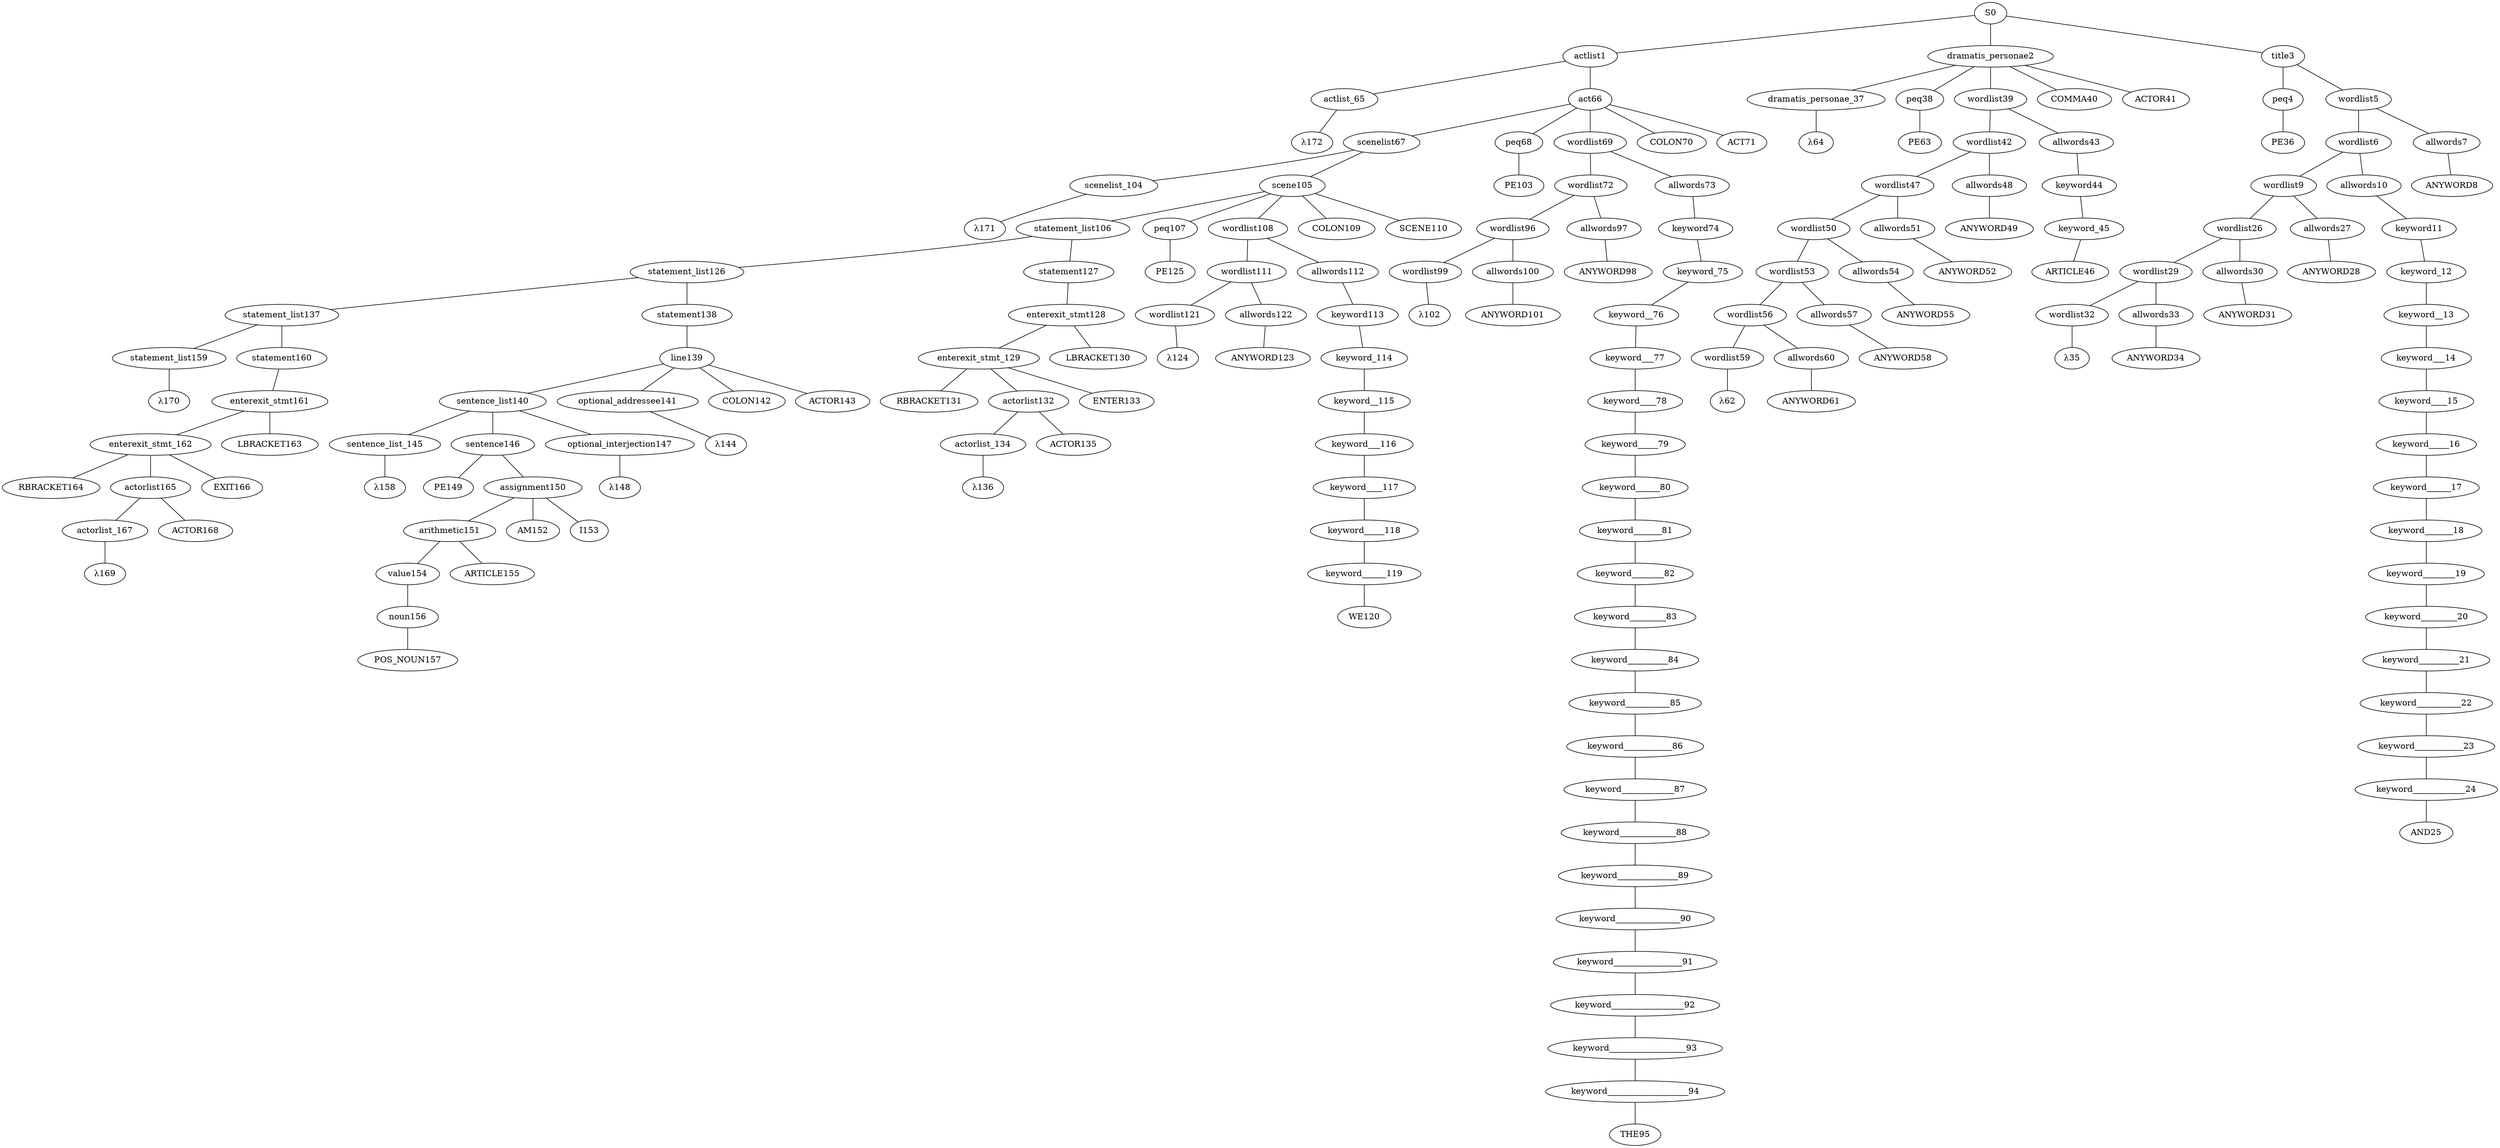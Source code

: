strict graph {
	S0 -- actlist1
	S0 -- dramatis_personae2
	S0 -- title3

	title3 -- peq4
	title3 -- wordlist5

	wordlist5 -- wordlist6
	wordlist5 -- allwords7

	allwords7 -- ANYWORD8


	wordlist6 -- wordlist9
	wordlist6 -- allwords10

	allwords10 -- keyword11

	keyword11 -- keyword_12

	keyword_12 -- keyword__13

	keyword__13 -- keyword___14

	keyword___14 -- keyword____15

	keyword____15 -- keyword_____16

	keyword_____16 -- keyword______17

	keyword______17 -- keyword_______18

	keyword_______18 -- keyword________19

	keyword________19 -- keyword_________20

	keyword_________20 -- keyword__________21

	keyword__________21 -- keyword___________22

	keyword___________22 -- keyword____________23

	keyword____________23 -- keyword_____________24

	keyword_____________24 -- AND25


	wordlist9 -- wordlist26
	wordlist9 -- allwords27

	allwords27 -- ANYWORD28


	wordlist26 -- wordlist29
	wordlist26 -- allwords30

	allwords30 -- ANYWORD31


	wordlist29 -- wordlist32
	wordlist29 -- allwords33

	allwords33 -- ANYWORD34


	wordlist32 -- λ35

	peq4 -- PE36


	dramatis_personae2 -- dramatis_personae_37
	dramatis_personae2 -- peq38
	dramatis_personae2 -- wordlist39
	dramatis_personae2 -- COMMA40
	dramatis_personae2 -- ACTOR41



	wordlist39 -- wordlist42
	wordlist39 -- allwords43

	allwords43 -- keyword44

	keyword44 -- keyword_45

	keyword_45 -- ARTICLE46


	wordlist42 -- wordlist47
	wordlist42 -- allwords48

	allwords48 -- ANYWORD49


	wordlist47 -- wordlist50
	wordlist47 -- allwords51

	allwords51 -- ANYWORD52


	wordlist50 -- wordlist53
	wordlist50 -- allwords54

	allwords54 -- ANYWORD55


	wordlist53 -- wordlist56
	wordlist53 -- allwords57

	allwords57 -- ANYWORD58


	wordlist56 -- wordlist59
	wordlist56 -- allwords60

	allwords60 -- ANYWORD61


	wordlist59 -- λ62

	peq38 -- PE63


	dramatis_personae_37 -- λ64

	actlist1 -- actlist_65
	actlist1 -- act66

	act66 -- scenelist67
	act66 -- peq68
	act66 -- wordlist69
	act66 -- COLON70
	act66 -- ACT71



	wordlist69 -- wordlist72
	wordlist69 -- allwords73

	allwords73 -- keyword74

	keyword74 -- keyword_75

	keyword_75 -- keyword__76

	keyword__76 -- keyword___77

	keyword___77 -- keyword____78

	keyword____78 -- keyword_____79

	keyword_____79 -- keyword______80

	keyword______80 -- keyword_______81

	keyword_______81 -- keyword________82

	keyword________82 -- keyword_________83

	keyword_________83 -- keyword__________84

	keyword__________84 -- keyword___________85

	keyword___________85 -- keyword____________86

	keyword____________86 -- keyword_____________87

	keyword_____________87 -- keyword______________88

	keyword______________88 -- keyword_______________89

	keyword_______________89 -- keyword________________90

	keyword________________90 -- keyword_________________91

	keyword_________________91 -- keyword__________________92

	keyword__________________92 -- keyword___________________93

	keyword___________________93 -- keyword____________________94

	keyword____________________94 -- THE95


	wordlist72 -- wordlist96
	wordlist72 -- allwords97

	allwords97 -- ANYWORD98


	wordlist96 -- wordlist99
	wordlist96 -- allwords100

	allwords100 -- ANYWORD101


	wordlist99 -- λ102

	peq68 -- PE103


	scenelist67 -- scenelist_104
	scenelist67 -- scene105

	scene105 -- statement_list106
	scene105 -- peq107
	scene105 -- wordlist108
	scene105 -- COLON109
	scene105 -- SCENE110



	wordlist108 -- wordlist111
	wordlist108 -- allwords112

	allwords112 -- keyword113

	keyword113 -- keyword_114

	keyword_114 -- keyword__115

	keyword__115 -- keyword___116

	keyword___116 -- keyword____117

	keyword____117 -- keyword_____118

	keyword_____118 -- keyword______119

	keyword______119 -- WE120


	wordlist111 -- wordlist121
	wordlist111 -- allwords122

	allwords122 -- ANYWORD123


	wordlist121 -- λ124

	peq107 -- PE125


	statement_list106 -- statement_list126
	statement_list106 -- statement127

	statement127 -- enterexit_stmt128

	enterexit_stmt128 -- enterexit_stmt_129
	enterexit_stmt128 -- LBRACKET130


	enterexit_stmt_129 -- RBRACKET131
	enterexit_stmt_129 -- actorlist132
	enterexit_stmt_129 -- ENTER133


	actorlist132 -- actorlist_134
	actorlist132 -- ACTOR135


	actorlist_134 -- λ136


	statement_list126 -- statement_list137
	statement_list126 -- statement138

	statement138 -- line139

	line139 -- sentence_list140
	line139 -- optional_addressee141
	line139 -- COLON142
	line139 -- ACTOR143



	optional_addressee141 -- λ144

	sentence_list140 -- sentence_list_145
	sentence_list140 -- sentence146
	sentence_list140 -- optional_interjection147

	optional_interjection147 -- λ148

	sentence146 -- PE149
	sentence146 -- assignment150

	assignment150 -- arithmetic151
	assignment150 -- AM152
	assignment150 -- I153



	arithmetic151 -- value154
	arithmetic151 -- ARTICLE155


	value154 -- noun156

	noun156 -- POS_NOUN157



	sentence_list_145 -- λ158

	statement_list137 -- statement_list159
	statement_list137 -- statement160

	statement160 -- enterexit_stmt161

	enterexit_stmt161 -- enterexit_stmt_162
	enterexit_stmt161 -- LBRACKET163


	enterexit_stmt_162 -- RBRACKET164
	enterexit_stmt_162 -- actorlist165
	enterexit_stmt_162 -- EXIT166


	actorlist165 -- actorlist_167
	actorlist165 -- ACTOR168


	actorlist_167 -- λ169


	statement_list159 -- λ170

	scenelist_104 -- λ171

	actlist_65 -- λ172


}